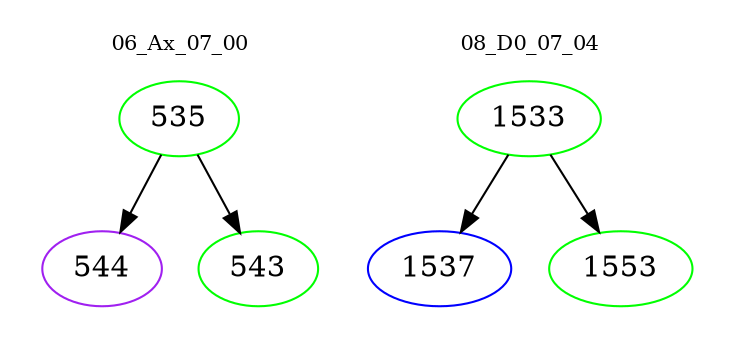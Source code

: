 digraph{
subgraph cluster_0 {
color = white
label = "06_Ax_07_00";
fontsize=10;
T0_535 [label="535", color="green"]
T0_535 -> T0_544 [color="black"]
T0_544 [label="544", color="purple"]
T0_535 -> T0_543 [color="black"]
T0_543 [label="543", color="green"]
}
subgraph cluster_1 {
color = white
label = "08_D0_07_04";
fontsize=10;
T1_1533 [label="1533", color="green"]
T1_1533 -> T1_1537 [color="black"]
T1_1537 [label="1537", color="blue"]
T1_1533 -> T1_1553 [color="black"]
T1_1553 [label="1553", color="green"]
}
}

